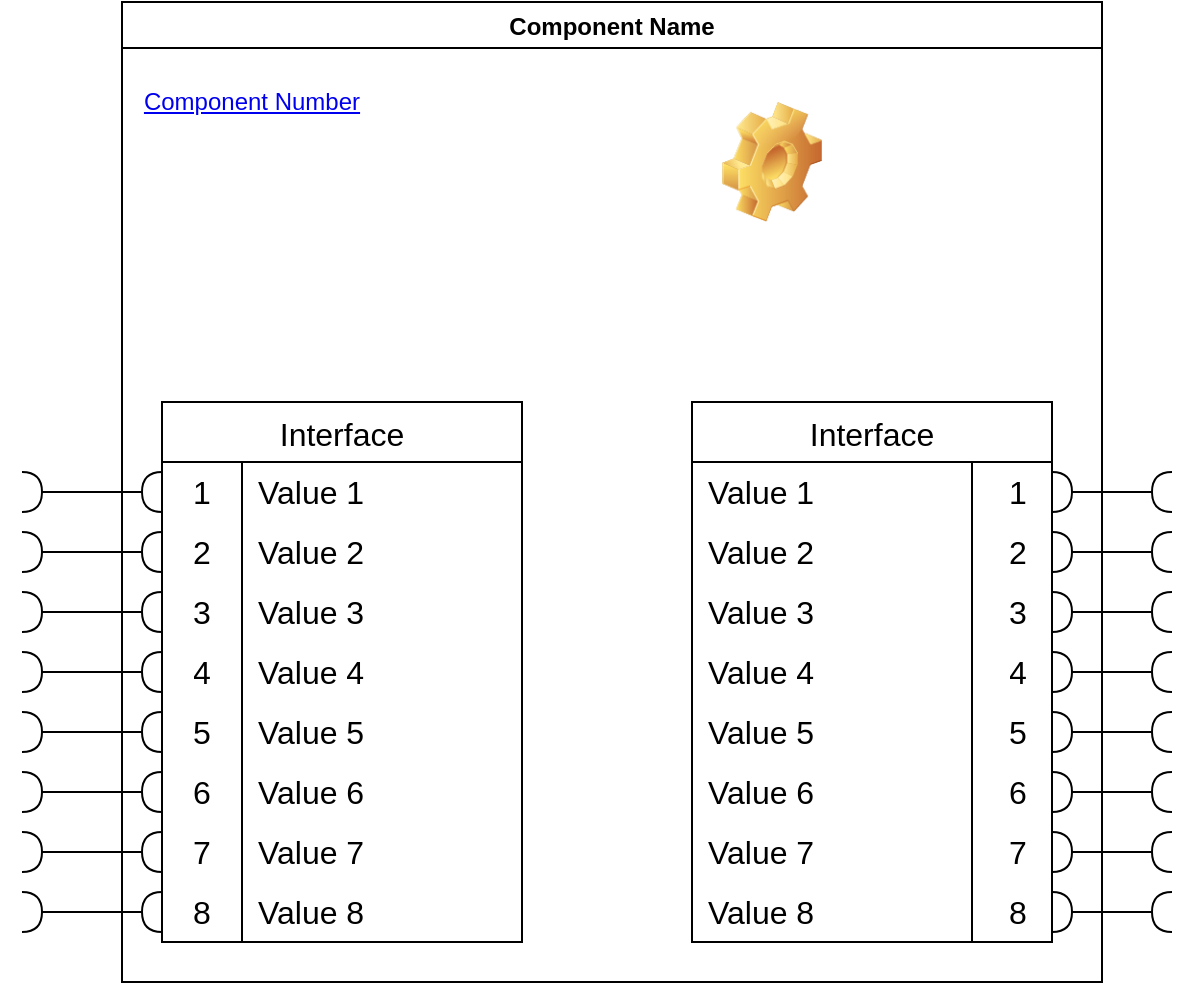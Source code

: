 <mxfile version="28.0.5">
  <diagram name="Page-1" id="7VD5256l8NoGiC1kWZaS">
    <mxGraphModel dx="2572" dy="966" grid="1" gridSize="10" guides="1" tooltips="1" connect="1" arrows="1" fold="1" page="1" pageScale="1" pageWidth="850" pageHeight="1100" math="0" shadow="0">
      <root>
        <mxCell id="0" />
        <mxCell id="1" parent="0" />
        <mxCell id="FfeQr3sFxZmY81Ny0Sa9-98" value="Component Name" style="swimlane;" vertex="1" parent="1">
          <mxGeometry x="20" y="90" width="490" height="490" as="geometry">
            <mxRectangle x="20" y="90" width="160" height="30" as="alternateBounds" />
          </mxGeometry>
        </mxCell>
        <mxCell id="FfeQr3sFxZmY81Ny0Sa9-163" value="" style="shape=image;html=1;verticalLabelPosition=bottom;verticalAlign=top;imageAspect=0;image=img/clipart/Gear_128x128.png" vertex="1" parent="FfeQr3sFxZmY81Ny0Sa9-98">
          <mxGeometry x="300" y="50" width="50" height="60" as="geometry" />
        </mxCell>
        <UserObject label="Component Number" link="#" linkTarget="_blank" id="FfeQr3sFxZmY81Ny0Sa9-164">
          <mxCell style="text;html=1;strokeColor=none;fillColor=none;whiteSpace=wrap;align=center;verticalAlign=middle;fontColor=#0000EE;fontStyle=4;" vertex="1" parent="FfeQr3sFxZmY81Ny0Sa9-98">
            <mxGeometry y="30" width="130" height="40" as="geometry" />
          </mxCell>
        </UserObject>
        <mxCell id="FfeQr3sFxZmY81Ny0Sa9-165" value="" style="group" vertex="1" connectable="0" parent="FfeQr3sFxZmY81Ny0Sa9-98">
          <mxGeometry x="285" y="200" width="240" height="270" as="geometry" />
        </mxCell>
        <mxCell id="FfeQr3sFxZmY81Ny0Sa9-15" value="Interface" style="shape=table;startSize=30;container=1;collapsible=0;childLayout=tableLayout;fixedRows=1;rowLines=0;fontStyle=0;strokeColor=default;fontSize=16;" vertex="1" parent="FfeQr3sFxZmY81Ny0Sa9-165">
          <mxGeometry width="180" height="270" as="geometry" />
        </mxCell>
        <mxCell id="FfeQr3sFxZmY81Ny0Sa9-16" value="" style="shape=tableRow;horizontal=0;startSize=0;swimlaneHead=0;swimlaneBody=0;top=0;left=0;bottom=0;right=0;collapsible=0;dropTarget=0;fillColor=none;points=[[0,0.5],[1,0.5]];portConstraint=eastwest;strokeColor=inherit;fontSize=16;" vertex="1" parent="FfeQr3sFxZmY81Ny0Sa9-15">
          <mxGeometry y="30" width="180" height="30" as="geometry" />
        </mxCell>
        <mxCell id="FfeQr3sFxZmY81Ny0Sa9-18" value="Value 1" style="shape=partialRectangle;html=1;whiteSpace=wrap;connectable=0;fillColor=none;top=0;left=0;bottom=0;right=0;align=left;spacingLeft=6;overflow=hidden;strokeColor=inherit;fontSize=16;" vertex="1" parent="FfeQr3sFxZmY81Ny0Sa9-16">
          <mxGeometry width="140" height="30" as="geometry">
            <mxRectangle width="140" height="30" as="alternateBounds" />
          </mxGeometry>
        </mxCell>
        <mxCell id="FfeQr3sFxZmY81Ny0Sa9-38" value="1" style="shape=partialRectangle;html=1;whiteSpace=wrap;connectable=0;fillColor=none;top=0;left=0;bottom=0;right=0;align=center;spacingLeft=6;overflow=hidden;strokeColor=inherit;fontSize=16;" vertex="1" parent="FfeQr3sFxZmY81Ny0Sa9-16">
          <mxGeometry x="140" width="40" height="30" as="geometry">
            <mxRectangle width="40" height="30" as="alternateBounds" />
          </mxGeometry>
        </mxCell>
        <mxCell id="FfeQr3sFxZmY81Ny0Sa9-19" value="" style="shape=tableRow;horizontal=0;startSize=0;swimlaneHead=0;swimlaneBody=0;top=0;left=0;bottom=0;right=0;collapsible=0;dropTarget=0;fillColor=none;points=[[0,0.5],[1,0.5]];portConstraint=eastwest;strokeColor=inherit;fontSize=16;" vertex="1" parent="FfeQr3sFxZmY81Ny0Sa9-15">
          <mxGeometry y="60" width="180" height="30" as="geometry" />
        </mxCell>
        <mxCell id="FfeQr3sFxZmY81Ny0Sa9-21" value="Value 2" style="shape=partialRectangle;html=1;whiteSpace=wrap;connectable=0;fillColor=none;top=0;left=0;bottom=0;right=0;align=left;spacingLeft=6;overflow=hidden;strokeColor=inherit;fontSize=16;" vertex="1" parent="FfeQr3sFxZmY81Ny0Sa9-19">
          <mxGeometry width="140" height="30" as="geometry">
            <mxRectangle width="140" height="30" as="alternateBounds" />
          </mxGeometry>
        </mxCell>
        <mxCell id="FfeQr3sFxZmY81Ny0Sa9-39" value="2" style="shape=partialRectangle;html=1;whiteSpace=wrap;connectable=0;fillColor=none;top=0;left=0;bottom=0;right=0;align=center;spacingLeft=6;overflow=hidden;strokeColor=inherit;fontSize=16;" vertex="1" parent="FfeQr3sFxZmY81Ny0Sa9-19">
          <mxGeometry x="140" width="40" height="30" as="geometry">
            <mxRectangle width="40" height="30" as="alternateBounds" />
          </mxGeometry>
        </mxCell>
        <mxCell id="FfeQr3sFxZmY81Ny0Sa9-22" value="" style="shape=tableRow;horizontal=0;startSize=0;swimlaneHead=0;swimlaneBody=0;top=0;left=0;bottom=0;right=0;collapsible=0;dropTarget=0;fillColor=none;points=[[0,0.5],[1,0.5]];portConstraint=eastwest;strokeColor=inherit;fontSize=16;" vertex="1" parent="FfeQr3sFxZmY81Ny0Sa9-15">
          <mxGeometry y="90" width="180" height="30" as="geometry" />
        </mxCell>
        <mxCell id="FfeQr3sFxZmY81Ny0Sa9-24" value="Value 3" style="shape=partialRectangle;html=1;whiteSpace=wrap;connectable=0;fillColor=none;top=0;left=0;bottom=0;right=0;align=left;spacingLeft=6;overflow=hidden;strokeColor=inherit;fontSize=16;" vertex="1" parent="FfeQr3sFxZmY81Ny0Sa9-22">
          <mxGeometry width="140" height="30" as="geometry">
            <mxRectangle width="140" height="30" as="alternateBounds" />
          </mxGeometry>
        </mxCell>
        <mxCell id="FfeQr3sFxZmY81Ny0Sa9-40" value="3" style="shape=partialRectangle;html=1;whiteSpace=wrap;connectable=0;fillColor=none;top=0;left=0;bottom=0;right=0;align=center;spacingLeft=6;overflow=hidden;strokeColor=inherit;fontSize=16;" vertex="1" parent="FfeQr3sFxZmY81Ny0Sa9-22">
          <mxGeometry x="140" width="40" height="30" as="geometry">
            <mxRectangle width="40" height="30" as="alternateBounds" />
          </mxGeometry>
        </mxCell>
        <mxCell id="FfeQr3sFxZmY81Ny0Sa9-65" style="shape=tableRow;horizontal=0;startSize=0;swimlaneHead=0;swimlaneBody=0;top=0;left=0;bottom=0;right=0;collapsible=0;dropTarget=0;fillColor=none;points=[[0,0.5],[1,0.5]];portConstraint=eastwest;strokeColor=inherit;fontSize=16;" vertex="1" parent="FfeQr3sFxZmY81Ny0Sa9-15">
          <mxGeometry y="120" width="180" height="30" as="geometry" />
        </mxCell>
        <mxCell id="FfeQr3sFxZmY81Ny0Sa9-66" value="Value 4" style="shape=partialRectangle;html=1;whiteSpace=wrap;connectable=0;fillColor=none;top=0;left=0;bottom=0;right=0;align=left;spacingLeft=6;overflow=hidden;strokeColor=inherit;fontSize=16;" vertex="1" parent="FfeQr3sFxZmY81Ny0Sa9-65">
          <mxGeometry width="140" height="30" as="geometry">
            <mxRectangle width="140" height="30" as="alternateBounds" />
          </mxGeometry>
        </mxCell>
        <mxCell id="FfeQr3sFxZmY81Ny0Sa9-67" value="4" style="shape=partialRectangle;html=1;whiteSpace=wrap;connectable=0;fillColor=none;top=0;left=0;bottom=0;right=0;align=center;spacingLeft=6;overflow=hidden;strokeColor=inherit;fontSize=16;" vertex="1" parent="FfeQr3sFxZmY81Ny0Sa9-65">
          <mxGeometry x="140" width="40" height="30" as="geometry">
            <mxRectangle width="40" height="30" as="alternateBounds" />
          </mxGeometry>
        </mxCell>
        <mxCell id="FfeQr3sFxZmY81Ny0Sa9-62" style="shape=tableRow;horizontal=0;startSize=0;swimlaneHead=0;swimlaneBody=0;top=0;left=0;bottom=0;right=0;collapsible=0;dropTarget=0;fillColor=none;points=[[0,0.5],[1,0.5]];portConstraint=eastwest;strokeColor=inherit;fontSize=16;" vertex="1" parent="FfeQr3sFxZmY81Ny0Sa9-15">
          <mxGeometry y="150" width="180" height="30" as="geometry" />
        </mxCell>
        <mxCell id="FfeQr3sFxZmY81Ny0Sa9-63" value="Value 5" style="shape=partialRectangle;html=1;whiteSpace=wrap;connectable=0;fillColor=none;top=0;left=0;bottom=0;right=0;align=left;spacingLeft=6;overflow=hidden;strokeColor=inherit;fontSize=16;" vertex="1" parent="FfeQr3sFxZmY81Ny0Sa9-62">
          <mxGeometry width="140" height="30" as="geometry">
            <mxRectangle width="140" height="30" as="alternateBounds" />
          </mxGeometry>
        </mxCell>
        <mxCell id="FfeQr3sFxZmY81Ny0Sa9-64" value="5" style="shape=partialRectangle;html=1;whiteSpace=wrap;connectable=0;fillColor=none;top=0;left=0;bottom=0;right=0;align=center;spacingLeft=6;overflow=hidden;strokeColor=inherit;fontSize=16;" vertex="1" parent="FfeQr3sFxZmY81Ny0Sa9-62">
          <mxGeometry x="140" width="40" height="30" as="geometry">
            <mxRectangle width="40" height="30" as="alternateBounds" />
          </mxGeometry>
        </mxCell>
        <mxCell id="FfeQr3sFxZmY81Ny0Sa9-59" style="shape=tableRow;horizontal=0;startSize=0;swimlaneHead=0;swimlaneBody=0;top=0;left=0;bottom=0;right=0;collapsible=0;dropTarget=0;fillColor=none;points=[[0,0.5],[1,0.5]];portConstraint=eastwest;strokeColor=inherit;fontSize=16;" vertex="1" parent="FfeQr3sFxZmY81Ny0Sa9-15">
          <mxGeometry y="180" width="180" height="30" as="geometry" />
        </mxCell>
        <mxCell id="FfeQr3sFxZmY81Ny0Sa9-60" value="Value 6" style="shape=partialRectangle;html=1;whiteSpace=wrap;connectable=0;fillColor=none;top=0;left=0;bottom=0;right=0;align=left;spacingLeft=6;overflow=hidden;strokeColor=inherit;fontSize=16;" vertex="1" parent="FfeQr3sFxZmY81Ny0Sa9-59">
          <mxGeometry width="140" height="30" as="geometry">
            <mxRectangle width="140" height="30" as="alternateBounds" />
          </mxGeometry>
        </mxCell>
        <mxCell id="FfeQr3sFxZmY81Ny0Sa9-61" value="6" style="shape=partialRectangle;html=1;whiteSpace=wrap;connectable=0;fillColor=none;top=0;left=0;bottom=0;right=0;align=center;spacingLeft=6;overflow=hidden;strokeColor=inherit;fontSize=16;" vertex="1" parent="FfeQr3sFxZmY81Ny0Sa9-59">
          <mxGeometry x="140" width="40" height="30" as="geometry">
            <mxRectangle width="40" height="30" as="alternateBounds" />
          </mxGeometry>
        </mxCell>
        <mxCell id="FfeQr3sFxZmY81Ny0Sa9-56" style="shape=tableRow;horizontal=0;startSize=0;swimlaneHead=0;swimlaneBody=0;top=0;left=0;bottom=0;right=0;collapsible=0;dropTarget=0;fillColor=none;points=[[0,0.5],[1,0.5]];portConstraint=eastwest;strokeColor=inherit;fontSize=16;" vertex="1" parent="FfeQr3sFxZmY81Ny0Sa9-15">
          <mxGeometry y="210" width="180" height="30" as="geometry" />
        </mxCell>
        <mxCell id="FfeQr3sFxZmY81Ny0Sa9-57" value="Value 7" style="shape=partialRectangle;html=1;whiteSpace=wrap;connectable=0;fillColor=none;top=0;left=0;bottom=0;right=0;align=left;spacingLeft=6;overflow=hidden;strokeColor=inherit;fontSize=16;" vertex="1" parent="FfeQr3sFxZmY81Ny0Sa9-56">
          <mxGeometry width="140" height="30" as="geometry">
            <mxRectangle width="140" height="30" as="alternateBounds" />
          </mxGeometry>
        </mxCell>
        <mxCell id="FfeQr3sFxZmY81Ny0Sa9-58" value="7" style="shape=partialRectangle;html=1;whiteSpace=wrap;connectable=0;fillColor=none;top=0;left=0;bottom=0;right=0;align=center;spacingLeft=6;overflow=hidden;strokeColor=inherit;fontSize=16;" vertex="1" parent="FfeQr3sFxZmY81Ny0Sa9-56">
          <mxGeometry x="140" width="40" height="30" as="geometry">
            <mxRectangle width="40" height="30" as="alternateBounds" />
          </mxGeometry>
        </mxCell>
        <mxCell id="FfeQr3sFxZmY81Ny0Sa9-53" style="shape=tableRow;horizontal=0;startSize=0;swimlaneHead=0;swimlaneBody=0;top=0;left=0;bottom=0;right=0;collapsible=0;dropTarget=0;fillColor=none;points=[[0,0.5],[1,0.5]];portConstraint=eastwest;strokeColor=inherit;fontSize=16;" vertex="1" parent="FfeQr3sFxZmY81Ny0Sa9-15">
          <mxGeometry y="240" width="180" height="30" as="geometry" />
        </mxCell>
        <mxCell id="FfeQr3sFxZmY81Ny0Sa9-54" value="Value 8" style="shape=partialRectangle;html=1;whiteSpace=wrap;connectable=0;fillColor=none;top=0;left=0;bottom=0;right=0;align=left;spacingLeft=6;overflow=hidden;strokeColor=inherit;fontSize=16;" vertex="1" parent="FfeQr3sFxZmY81Ny0Sa9-53">
          <mxGeometry width="140" height="30" as="geometry">
            <mxRectangle width="140" height="30" as="alternateBounds" />
          </mxGeometry>
        </mxCell>
        <mxCell id="FfeQr3sFxZmY81Ny0Sa9-55" value="8" style="shape=partialRectangle;html=1;whiteSpace=wrap;connectable=0;fillColor=none;top=0;left=0;bottom=0;right=0;align=center;spacingLeft=6;overflow=hidden;strokeColor=inherit;fontSize=16;" vertex="1" parent="FfeQr3sFxZmY81Ny0Sa9-53">
          <mxGeometry x="140" width="40" height="30" as="geometry">
            <mxRectangle width="40" height="30" as="alternateBounds" />
          </mxGeometry>
        </mxCell>
        <mxCell id="FfeQr3sFxZmY81Ny0Sa9-47" value="" style="edgeStyle=elbowEdgeStyle;elbow=horizontal;endArrow=halfCircle;html=1;curved=0;rounded=0;endSize=8;startSize=8;exitX=1;exitY=0.5;exitDx=0;exitDy=0;endFill=0;startArrow=halfCircle;startFill=0;" edge="1" parent="FfeQr3sFxZmY81Ny0Sa9-165" source="FfeQr3sFxZmY81Ny0Sa9-16">
          <mxGeometry width="50" height="50" relative="1" as="geometry">
            <mxPoint x="200" y="230" as="sourcePoint" />
            <mxPoint x="240" y="45" as="targetPoint" />
          </mxGeometry>
        </mxCell>
        <mxCell id="FfeQr3sFxZmY81Ny0Sa9-48" value="" style="edgeStyle=elbowEdgeStyle;elbow=horizontal;endArrow=halfCircle;html=1;curved=0;rounded=0;endSize=8;startSize=8;exitX=1;exitY=0.5;exitDx=0;exitDy=0;endFill=0;startArrow=halfCircle;startFill=0;" edge="1" parent="FfeQr3sFxZmY81Ny0Sa9-165" source="FfeQr3sFxZmY81Ny0Sa9-19">
          <mxGeometry width="50" height="50" relative="1" as="geometry">
            <mxPoint x="220" y="90" as="sourcePoint" />
            <mxPoint x="240" y="75" as="targetPoint" />
          </mxGeometry>
        </mxCell>
        <mxCell id="FfeQr3sFxZmY81Ny0Sa9-49" value="" style="edgeStyle=elbowEdgeStyle;elbow=horizontal;endArrow=halfCircle;html=1;curved=0;rounded=0;endSize=8;startSize=8;exitX=1;exitY=0.5;exitDx=0;exitDy=0;endFill=0;startArrow=halfCircle;startFill=0;" edge="1" parent="FfeQr3sFxZmY81Ny0Sa9-165" source="FfeQr3sFxZmY81Ny0Sa9-22">
          <mxGeometry width="50" height="50" relative="1" as="geometry">
            <mxPoint x="200" y="90" as="sourcePoint" />
            <mxPoint x="240" y="105" as="targetPoint" />
          </mxGeometry>
        </mxCell>
        <mxCell id="FfeQr3sFxZmY81Ny0Sa9-84" value="" style="edgeStyle=elbowEdgeStyle;elbow=horizontal;endArrow=halfCircle;html=1;curved=0;rounded=0;endSize=8;startSize=8;exitX=1;exitY=0.5;exitDx=0;exitDy=0;endFill=0;startArrow=halfCircle;startFill=0;" edge="1" parent="FfeQr3sFxZmY81Ny0Sa9-165" source="FfeQr3sFxZmY81Ny0Sa9-65">
          <mxGeometry width="50" height="50" relative="1" as="geometry">
            <mxPoint x="190" y="120" as="sourcePoint" />
            <mxPoint x="240" y="135" as="targetPoint" />
          </mxGeometry>
        </mxCell>
        <mxCell id="FfeQr3sFxZmY81Ny0Sa9-85" value="" style="edgeStyle=elbowEdgeStyle;elbow=horizontal;endArrow=halfCircle;html=1;curved=0;rounded=0;endSize=8;startSize=8;exitX=1;exitY=0.5;exitDx=0;exitDy=0;endFill=0;startArrow=halfCircle;startFill=0;" edge="1" parent="FfeQr3sFxZmY81Ny0Sa9-165" source="FfeQr3sFxZmY81Ny0Sa9-62">
          <mxGeometry width="50" height="50" relative="1" as="geometry">
            <mxPoint x="190" y="140" as="sourcePoint" />
            <mxPoint x="240" y="165" as="targetPoint" />
          </mxGeometry>
        </mxCell>
        <mxCell id="FfeQr3sFxZmY81Ny0Sa9-86" value="" style="edgeStyle=elbowEdgeStyle;elbow=horizontal;endArrow=halfCircle;html=1;curved=0;rounded=0;endSize=8;startSize=8;exitX=1;exitY=0.5;exitDx=0;exitDy=0;endFill=0;startArrow=halfCircle;startFill=0;" edge="1" parent="FfeQr3sFxZmY81Ny0Sa9-165" source="FfeQr3sFxZmY81Ny0Sa9-59">
          <mxGeometry width="50" height="50" relative="1" as="geometry">
            <mxPoint x="190" y="170" as="sourcePoint" />
            <mxPoint x="240" y="195" as="targetPoint" />
          </mxGeometry>
        </mxCell>
        <mxCell id="FfeQr3sFxZmY81Ny0Sa9-87" value="" style="edgeStyle=elbowEdgeStyle;elbow=horizontal;endArrow=halfCircle;html=1;curved=0;rounded=0;endSize=8;startSize=8;exitX=1;exitY=0.5;exitDx=0;exitDy=0;endFill=0;startArrow=halfCircle;startFill=0;" edge="1" parent="FfeQr3sFxZmY81Ny0Sa9-165" source="FfeQr3sFxZmY81Ny0Sa9-56">
          <mxGeometry width="50" height="50" relative="1" as="geometry">
            <mxPoint x="190" y="190" as="sourcePoint" />
            <mxPoint x="240" y="225" as="targetPoint" />
          </mxGeometry>
        </mxCell>
        <mxCell id="FfeQr3sFxZmY81Ny0Sa9-88" value="" style="edgeStyle=elbowEdgeStyle;elbow=horizontal;endArrow=halfCircle;html=1;curved=0;rounded=0;endSize=8;startSize=8;exitX=1;exitY=0.5;exitDx=0;exitDy=0;endFill=0;startArrow=halfCircle;startFill=0;" edge="1" parent="FfeQr3sFxZmY81Ny0Sa9-165" source="FfeQr3sFxZmY81Ny0Sa9-53">
          <mxGeometry width="50" height="50" relative="1" as="geometry">
            <mxPoint x="200" y="230" as="sourcePoint" />
            <mxPoint x="240" y="255" as="targetPoint" />
          </mxGeometry>
        </mxCell>
        <mxCell id="FfeQr3sFxZmY81Ny0Sa9-99" value="" style="group" vertex="1" connectable="0" parent="FfeQr3sFxZmY81Ny0Sa9-98">
          <mxGeometry x="-50" y="200" width="250" height="270" as="geometry" />
        </mxCell>
        <mxCell id="FfeQr3sFxZmY81Ny0Sa9-5" value="Interface" style="shape=table;startSize=30;container=1;collapsible=0;childLayout=tableLayout;fixedRows=1;rowLines=0;fontStyle=0;strokeColor=default;fontSize=16;" vertex="1" parent="FfeQr3sFxZmY81Ny0Sa9-99">
          <mxGeometry x="70" width="180" height="270" as="geometry" />
        </mxCell>
        <mxCell id="FfeQr3sFxZmY81Ny0Sa9-6" value="" style="shape=tableRow;horizontal=0;startSize=0;swimlaneHead=0;swimlaneBody=0;top=0;left=0;bottom=0;right=0;collapsible=0;dropTarget=0;fillColor=none;points=[[0,0.5],[1,0.5]];portConstraint=eastwest;strokeColor=inherit;fontSize=16;" vertex="1" parent="FfeQr3sFxZmY81Ny0Sa9-5">
          <mxGeometry y="30" width="180" height="30" as="geometry" />
        </mxCell>
        <mxCell id="FfeQr3sFxZmY81Ny0Sa9-7" value="1" style="shape=partialRectangle;html=1;whiteSpace=wrap;connectable=0;fillColor=none;top=0;left=0;bottom=0;right=0;overflow=hidden;pointerEvents=1;strokeColor=inherit;fontSize=16;" vertex="1" parent="FfeQr3sFxZmY81Ny0Sa9-6">
          <mxGeometry width="40" height="30" as="geometry">
            <mxRectangle width="40" height="30" as="alternateBounds" />
          </mxGeometry>
        </mxCell>
        <mxCell id="FfeQr3sFxZmY81Ny0Sa9-8" value="Value 1" style="shape=partialRectangle;html=1;whiteSpace=wrap;connectable=0;fillColor=none;top=0;left=0;bottom=0;right=0;align=left;spacingLeft=6;overflow=hidden;strokeColor=inherit;fontSize=16;" vertex="1" parent="FfeQr3sFxZmY81Ny0Sa9-6">
          <mxGeometry x="40" width="140" height="30" as="geometry">
            <mxRectangle width="140" height="30" as="alternateBounds" />
          </mxGeometry>
        </mxCell>
        <mxCell id="FfeQr3sFxZmY81Ny0Sa9-9" value="" style="shape=tableRow;horizontal=0;startSize=0;swimlaneHead=0;swimlaneBody=0;top=0;left=0;bottom=0;right=0;collapsible=0;dropTarget=0;fillColor=none;points=[[0,0.5],[1,0.5]];portConstraint=eastwest;strokeColor=inherit;fontSize=16;" vertex="1" parent="FfeQr3sFxZmY81Ny0Sa9-5">
          <mxGeometry y="60" width="180" height="30" as="geometry" />
        </mxCell>
        <mxCell id="FfeQr3sFxZmY81Ny0Sa9-10" value="2" style="shape=partialRectangle;html=1;whiteSpace=wrap;connectable=0;fillColor=none;top=0;left=0;bottom=0;right=0;overflow=hidden;strokeColor=inherit;fontSize=16;" vertex="1" parent="FfeQr3sFxZmY81Ny0Sa9-9">
          <mxGeometry width="40" height="30" as="geometry">
            <mxRectangle width="40" height="30" as="alternateBounds" />
          </mxGeometry>
        </mxCell>
        <mxCell id="FfeQr3sFxZmY81Ny0Sa9-11" value="Value 2" style="shape=partialRectangle;html=1;whiteSpace=wrap;connectable=0;fillColor=none;top=0;left=0;bottom=0;right=0;align=left;spacingLeft=6;overflow=hidden;strokeColor=inherit;fontSize=16;" vertex="1" parent="FfeQr3sFxZmY81Ny0Sa9-9">
          <mxGeometry x="40" width="140" height="30" as="geometry">
            <mxRectangle width="140" height="30" as="alternateBounds" />
          </mxGeometry>
        </mxCell>
        <mxCell id="FfeQr3sFxZmY81Ny0Sa9-12" value="" style="shape=tableRow;horizontal=0;startSize=0;swimlaneHead=0;swimlaneBody=0;top=0;left=0;bottom=0;right=0;collapsible=0;dropTarget=0;fillColor=none;points=[[0,0.5],[1,0.5]];portConstraint=eastwest;strokeColor=inherit;fontSize=16;" vertex="1" parent="FfeQr3sFxZmY81Ny0Sa9-5">
          <mxGeometry y="90" width="180" height="30" as="geometry" />
        </mxCell>
        <mxCell id="FfeQr3sFxZmY81Ny0Sa9-13" value="3" style="shape=partialRectangle;html=1;whiteSpace=wrap;connectable=0;fillColor=none;top=0;left=0;bottom=0;right=0;overflow=hidden;strokeColor=inherit;fontSize=16;" vertex="1" parent="FfeQr3sFxZmY81Ny0Sa9-12">
          <mxGeometry width="40" height="30" as="geometry">
            <mxRectangle width="40" height="30" as="alternateBounds" />
          </mxGeometry>
        </mxCell>
        <mxCell id="FfeQr3sFxZmY81Ny0Sa9-14" value="Value 3" style="shape=partialRectangle;html=1;whiteSpace=wrap;connectable=0;fillColor=none;top=0;left=0;bottom=0;right=0;align=left;spacingLeft=6;overflow=hidden;strokeColor=inherit;fontSize=16;" vertex="1" parent="FfeQr3sFxZmY81Ny0Sa9-12">
          <mxGeometry x="40" width="140" height="30" as="geometry">
            <mxRectangle width="140" height="30" as="alternateBounds" />
          </mxGeometry>
        </mxCell>
        <mxCell id="FfeQr3sFxZmY81Ny0Sa9-80" style="shape=tableRow;horizontal=0;startSize=0;swimlaneHead=0;swimlaneBody=0;top=0;left=0;bottom=0;right=0;collapsible=0;dropTarget=0;fillColor=none;points=[[0,0.5],[1,0.5]];portConstraint=eastwest;strokeColor=inherit;fontSize=16;" vertex="1" parent="FfeQr3sFxZmY81Ny0Sa9-5">
          <mxGeometry y="120" width="180" height="30" as="geometry" />
        </mxCell>
        <mxCell id="FfeQr3sFxZmY81Ny0Sa9-81" value="4" style="shape=partialRectangle;html=1;whiteSpace=wrap;connectable=0;fillColor=none;top=0;left=0;bottom=0;right=0;overflow=hidden;strokeColor=inherit;fontSize=16;" vertex="1" parent="FfeQr3sFxZmY81Ny0Sa9-80">
          <mxGeometry width="40" height="30" as="geometry">
            <mxRectangle width="40" height="30" as="alternateBounds" />
          </mxGeometry>
        </mxCell>
        <mxCell id="FfeQr3sFxZmY81Ny0Sa9-82" value="Value 4" style="shape=partialRectangle;html=1;whiteSpace=wrap;connectable=0;fillColor=none;top=0;left=0;bottom=0;right=0;align=left;spacingLeft=6;overflow=hidden;strokeColor=inherit;fontSize=16;" vertex="1" parent="FfeQr3sFxZmY81Ny0Sa9-80">
          <mxGeometry x="40" width="140" height="30" as="geometry">
            <mxRectangle width="140" height="30" as="alternateBounds" />
          </mxGeometry>
        </mxCell>
        <mxCell id="FfeQr3sFxZmY81Ny0Sa9-77" style="shape=tableRow;horizontal=0;startSize=0;swimlaneHead=0;swimlaneBody=0;top=0;left=0;bottom=0;right=0;collapsible=0;dropTarget=0;fillColor=none;points=[[0,0.5],[1,0.5]];portConstraint=eastwest;strokeColor=inherit;fontSize=16;" vertex="1" parent="FfeQr3sFxZmY81Ny0Sa9-5">
          <mxGeometry y="150" width="180" height="30" as="geometry" />
        </mxCell>
        <mxCell id="FfeQr3sFxZmY81Ny0Sa9-78" value="5" style="shape=partialRectangle;html=1;whiteSpace=wrap;connectable=0;fillColor=none;top=0;left=0;bottom=0;right=0;overflow=hidden;strokeColor=inherit;fontSize=16;" vertex="1" parent="FfeQr3sFxZmY81Ny0Sa9-77">
          <mxGeometry width="40" height="30" as="geometry">
            <mxRectangle width="40" height="30" as="alternateBounds" />
          </mxGeometry>
        </mxCell>
        <mxCell id="FfeQr3sFxZmY81Ny0Sa9-79" value="Value 5" style="shape=partialRectangle;html=1;whiteSpace=wrap;connectable=0;fillColor=none;top=0;left=0;bottom=0;right=0;align=left;spacingLeft=6;overflow=hidden;strokeColor=inherit;fontSize=16;" vertex="1" parent="FfeQr3sFxZmY81Ny0Sa9-77">
          <mxGeometry x="40" width="140" height="30" as="geometry">
            <mxRectangle width="140" height="30" as="alternateBounds" />
          </mxGeometry>
        </mxCell>
        <mxCell id="FfeQr3sFxZmY81Ny0Sa9-74" style="shape=tableRow;horizontal=0;startSize=0;swimlaneHead=0;swimlaneBody=0;top=0;left=0;bottom=0;right=0;collapsible=0;dropTarget=0;fillColor=none;points=[[0,0.5],[1,0.5]];portConstraint=eastwest;strokeColor=inherit;fontSize=16;" vertex="1" parent="FfeQr3sFxZmY81Ny0Sa9-5">
          <mxGeometry y="180" width="180" height="30" as="geometry" />
        </mxCell>
        <mxCell id="FfeQr3sFxZmY81Ny0Sa9-75" value="6" style="shape=partialRectangle;html=1;whiteSpace=wrap;connectable=0;fillColor=none;top=0;left=0;bottom=0;right=0;overflow=hidden;strokeColor=inherit;fontSize=16;" vertex="1" parent="FfeQr3sFxZmY81Ny0Sa9-74">
          <mxGeometry width="40" height="30" as="geometry">
            <mxRectangle width="40" height="30" as="alternateBounds" />
          </mxGeometry>
        </mxCell>
        <mxCell id="FfeQr3sFxZmY81Ny0Sa9-76" value="Value 6" style="shape=partialRectangle;html=1;whiteSpace=wrap;connectable=0;fillColor=none;top=0;left=0;bottom=0;right=0;align=left;spacingLeft=6;overflow=hidden;strokeColor=inherit;fontSize=16;" vertex="1" parent="FfeQr3sFxZmY81Ny0Sa9-74">
          <mxGeometry x="40" width="140" height="30" as="geometry">
            <mxRectangle width="140" height="30" as="alternateBounds" />
          </mxGeometry>
        </mxCell>
        <mxCell id="FfeQr3sFxZmY81Ny0Sa9-71" style="shape=tableRow;horizontal=0;startSize=0;swimlaneHead=0;swimlaneBody=0;top=0;left=0;bottom=0;right=0;collapsible=0;dropTarget=0;fillColor=none;points=[[0,0.5],[1,0.5]];portConstraint=eastwest;strokeColor=inherit;fontSize=16;" vertex="1" parent="FfeQr3sFxZmY81Ny0Sa9-5">
          <mxGeometry y="210" width="180" height="30" as="geometry" />
        </mxCell>
        <mxCell id="FfeQr3sFxZmY81Ny0Sa9-72" value="7" style="shape=partialRectangle;html=1;whiteSpace=wrap;connectable=0;fillColor=none;top=0;left=0;bottom=0;right=0;overflow=hidden;strokeColor=inherit;fontSize=16;" vertex="1" parent="FfeQr3sFxZmY81Ny0Sa9-71">
          <mxGeometry width="40" height="30" as="geometry">
            <mxRectangle width="40" height="30" as="alternateBounds" />
          </mxGeometry>
        </mxCell>
        <mxCell id="FfeQr3sFxZmY81Ny0Sa9-73" value="Value 7" style="shape=partialRectangle;html=1;whiteSpace=wrap;connectable=0;fillColor=none;top=0;left=0;bottom=0;right=0;align=left;spacingLeft=6;overflow=hidden;strokeColor=inherit;fontSize=16;" vertex="1" parent="FfeQr3sFxZmY81Ny0Sa9-71">
          <mxGeometry x="40" width="140" height="30" as="geometry">
            <mxRectangle width="140" height="30" as="alternateBounds" />
          </mxGeometry>
        </mxCell>
        <mxCell id="FfeQr3sFxZmY81Ny0Sa9-68" style="shape=tableRow;horizontal=0;startSize=0;swimlaneHead=0;swimlaneBody=0;top=0;left=0;bottom=0;right=0;collapsible=0;dropTarget=0;fillColor=none;points=[[0,0.5],[1,0.5]];portConstraint=eastwest;strokeColor=inherit;fontSize=16;" vertex="1" parent="FfeQr3sFxZmY81Ny0Sa9-5">
          <mxGeometry y="240" width="180" height="30" as="geometry" />
        </mxCell>
        <mxCell id="FfeQr3sFxZmY81Ny0Sa9-69" value="8" style="shape=partialRectangle;html=1;whiteSpace=wrap;connectable=0;fillColor=none;top=0;left=0;bottom=0;right=0;overflow=hidden;strokeColor=inherit;fontSize=16;" vertex="1" parent="FfeQr3sFxZmY81Ny0Sa9-68">
          <mxGeometry width="40" height="30" as="geometry">
            <mxRectangle width="40" height="30" as="alternateBounds" />
          </mxGeometry>
        </mxCell>
        <mxCell id="FfeQr3sFxZmY81Ny0Sa9-70" value="Value 8" style="shape=partialRectangle;html=1;whiteSpace=wrap;connectable=0;fillColor=none;top=0;left=0;bottom=0;right=0;align=left;spacingLeft=6;overflow=hidden;strokeColor=inherit;fontSize=16;" vertex="1" parent="FfeQr3sFxZmY81Ny0Sa9-68">
          <mxGeometry x="40" width="140" height="30" as="geometry">
            <mxRectangle width="140" height="30" as="alternateBounds" />
          </mxGeometry>
        </mxCell>
        <mxCell id="FfeQr3sFxZmY81Ny0Sa9-89" value="" style="edgeStyle=elbowEdgeStyle;elbow=horizontal;endArrow=halfCircle;html=1;curved=0;rounded=0;endSize=8;startSize=8;endFill=0;startArrow=halfCircle;startFill=0;entryX=0;entryY=0.5;entryDx=0;entryDy=0;" edge="1" parent="FfeQr3sFxZmY81Ny0Sa9-99" target="FfeQr3sFxZmY81Ny0Sa9-6">
          <mxGeometry width="50" height="50" relative="1" as="geometry">
            <mxPoint y="45" as="sourcePoint" />
            <mxPoint x="60" y="50" as="targetPoint" />
          </mxGeometry>
        </mxCell>
        <mxCell id="FfeQr3sFxZmY81Ny0Sa9-90" value="" style="edgeStyle=elbowEdgeStyle;elbow=horizontal;endArrow=halfCircle;html=1;curved=0;rounded=0;endSize=8;startSize=8;endFill=0;startArrow=halfCircle;startFill=0;entryX=0;entryY=0.5;entryDx=0;entryDy=0;" edge="1" parent="FfeQr3sFxZmY81Ny0Sa9-99" target="FfeQr3sFxZmY81Ny0Sa9-9">
          <mxGeometry width="50" height="50" relative="1" as="geometry">
            <mxPoint y="75" as="sourcePoint" />
            <mxPoint x="60" y="80" as="targetPoint" />
          </mxGeometry>
        </mxCell>
        <mxCell id="FfeQr3sFxZmY81Ny0Sa9-91" value="" style="edgeStyle=elbowEdgeStyle;elbow=horizontal;endArrow=halfCircle;html=1;curved=0;rounded=0;endSize=8;startSize=8;endFill=0;startArrow=halfCircle;startFill=0;entryX=0;entryY=0.5;entryDx=0;entryDy=0;" edge="1" parent="FfeQr3sFxZmY81Ny0Sa9-99" target="FfeQr3sFxZmY81Ny0Sa9-12">
          <mxGeometry width="50" height="50" relative="1" as="geometry">
            <mxPoint y="105" as="sourcePoint" />
            <mxPoint x="60" y="110" as="targetPoint" />
          </mxGeometry>
        </mxCell>
        <mxCell id="FfeQr3sFxZmY81Ny0Sa9-92" value="" style="edgeStyle=elbowEdgeStyle;elbow=horizontal;endArrow=halfCircle;html=1;curved=0;rounded=0;endSize=8;startSize=8;endFill=0;startArrow=halfCircle;startFill=0;entryX=0;entryY=0.5;entryDx=0;entryDy=0;" edge="1" parent="FfeQr3sFxZmY81Ny0Sa9-99" target="FfeQr3sFxZmY81Ny0Sa9-80">
          <mxGeometry width="50" height="50" relative="1" as="geometry">
            <mxPoint y="135" as="sourcePoint" />
            <mxPoint x="60" y="140" as="targetPoint" />
          </mxGeometry>
        </mxCell>
        <mxCell id="FfeQr3sFxZmY81Ny0Sa9-93" value="" style="edgeStyle=elbowEdgeStyle;elbow=horizontal;endArrow=halfCircle;html=1;curved=0;rounded=0;endSize=8;startSize=8;endFill=0;startArrow=halfCircle;startFill=0;entryX=0;entryY=0.5;entryDx=0;entryDy=0;" edge="1" parent="FfeQr3sFxZmY81Ny0Sa9-99" target="FfeQr3sFxZmY81Ny0Sa9-77">
          <mxGeometry width="50" height="50" relative="1" as="geometry">
            <mxPoint y="165" as="sourcePoint" />
            <mxPoint x="60" y="170" as="targetPoint" />
          </mxGeometry>
        </mxCell>
        <mxCell id="FfeQr3sFxZmY81Ny0Sa9-94" value="" style="edgeStyle=elbowEdgeStyle;elbow=horizontal;endArrow=halfCircle;html=1;curved=0;rounded=0;endSize=8;startSize=8;endFill=0;startArrow=halfCircle;startFill=0;entryX=0;entryY=0.5;entryDx=0;entryDy=0;" edge="1" parent="FfeQr3sFxZmY81Ny0Sa9-99" target="FfeQr3sFxZmY81Ny0Sa9-74">
          <mxGeometry width="50" height="50" relative="1" as="geometry">
            <mxPoint y="195" as="sourcePoint" />
            <mxPoint x="60" y="200" as="targetPoint" />
          </mxGeometry>
        </mxCell>
        <mxCell id="FfeQr3sFxZmY81Ny0Sa9-95" value="" style="edgeStyle=elbowEdgeStyle;elbow=horizontal;endArrow=halfCircle;html=1;curved=0;rounded=0;endSize=8;startSize=8;endFill=0;startArrow=halfCircle;startFill=0;entryX=0;entryY=0.5;entryDx=0;entryDy=0;" edge="1" parent="FfeQr3sFxZmY81Ny0Sa9-99" target="FfeQr3sFxZmY81Ny0Sa9-71">
          <mxGeometry width="50" height="50" relative="1" as="geometry">
            <mxPoint y="225" as="sourcePoint" />
            <mxPoint x="60" y="230" as="targetPoint" />
          </mxGeometry>
        </mxCell>
        <mxCell id="FfeQr3sFxZmY81Ny0Sa9-96" value="" style="edgeStyle=elbowEdgeStyle;elbow=horizontal;endArrow=halfCircle;html=1;curved=0;rounded=0;endSize=8;startSize=8;endFill=0;startArrow=halfCircle;startFill=0;entryX=0;entryY=0.5;entryDx=0;entryDy=0;" edge="1" parent="FfeQr3sFxZmY81Ny0Sa9-99" target="FfeQr3sFxZmY81Ny0Sa9-68">
          <mxGeometry width="50" height="50" relative="1" as="geometry">
            <mxPoint y="255" as="sourcePoint" />
            <mxPoint x="60" y="260" as="targetPoint" />
          </mxGeometry>
        </mxCell>
      </root>
    </mxGraphModel>
  </diagram>
</mxfile>
